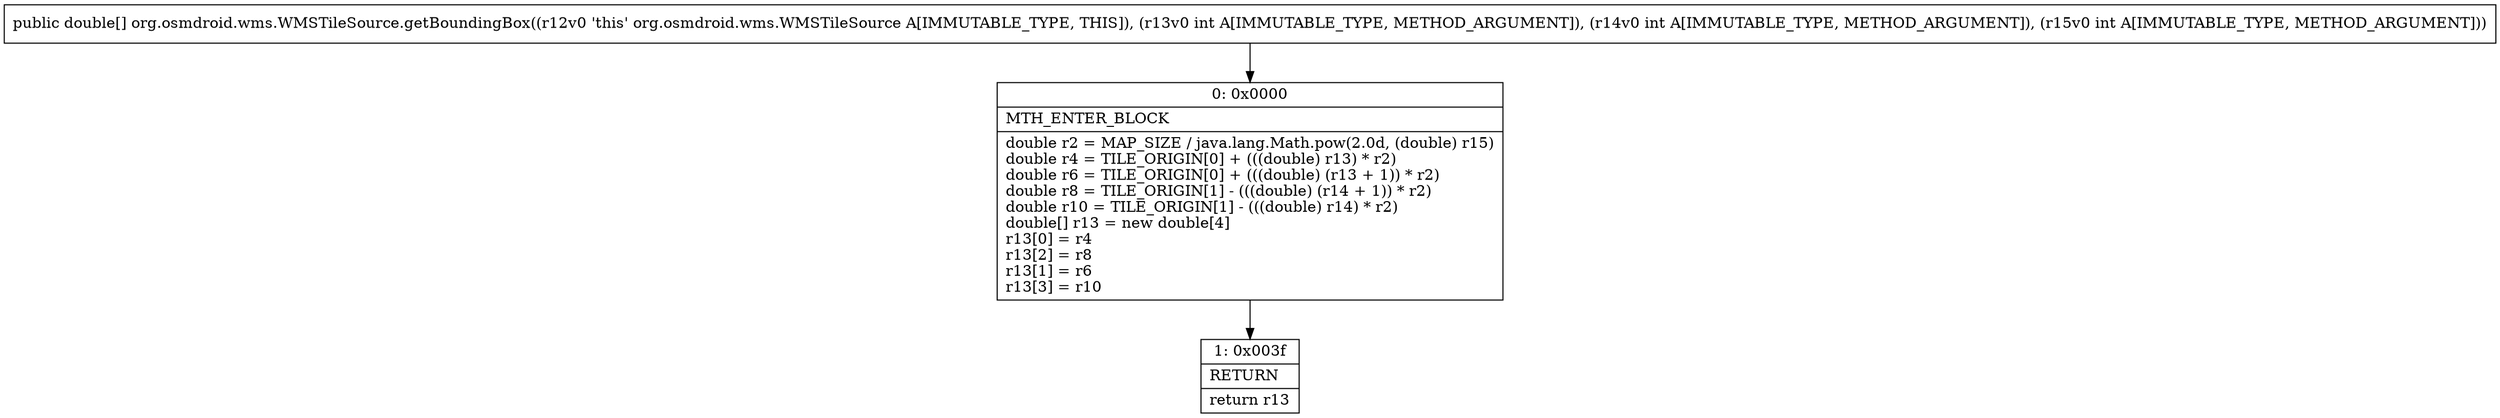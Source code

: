 digraph "CFG fororg.osmdroid.wms.WMSTileSource.getBoundingBox(III)[D" {
Node_0 [shape=record,label="{0\:\ 0x0000|MTH_ENTER_BLOCK\l|double r2 = MAP_SIZE \/ java.lang.Math.pow(2.0d, (double) r15)\ldouble r4 = TILE_ORIGIN[0] + (((double) r13) * r2)\ldouble r6 = TILE_ORIGIN[0] + (((double) (r13 + 1)) * r2)\ldouble r8 = TILE_ORIGIN[1] \- (((double) (r14 + 1)) * r2)\ldouble r10 = TILE_ORIGIN[1] \- (((double) r14) * r2)\ldouble[] r13 = new double[4]\lr13[0] = r4\lr13[2] = r8\lr13[1] = r6\lr13[3] = r10\l}"];
Node_1 [shape=record,label="{1\:\ 0x003f|RETURN\l|return r13\l}"];
MethodNode[shape=record,label="{public double[] org.osmdroid.wms.WMSTileSource.getBoundingBox((r12v0 'this' org.osmdroid.wms.WMSTileSource A[IMMUTABLE_TYPE, THIS]), (r13v0 int A[IMMUTABLE_TYPE, METHOD_ARGUMENT]), (r14v0 int A[IMMUTABLE_TYPE, METHOD_ARGUMENT]), (r15v0 int A[IMMUTABLE_TYPE, METHOD_ARGUMENT])) }"];
MethodNode -> Node_0;
Node_0 -> Node_1;
}

